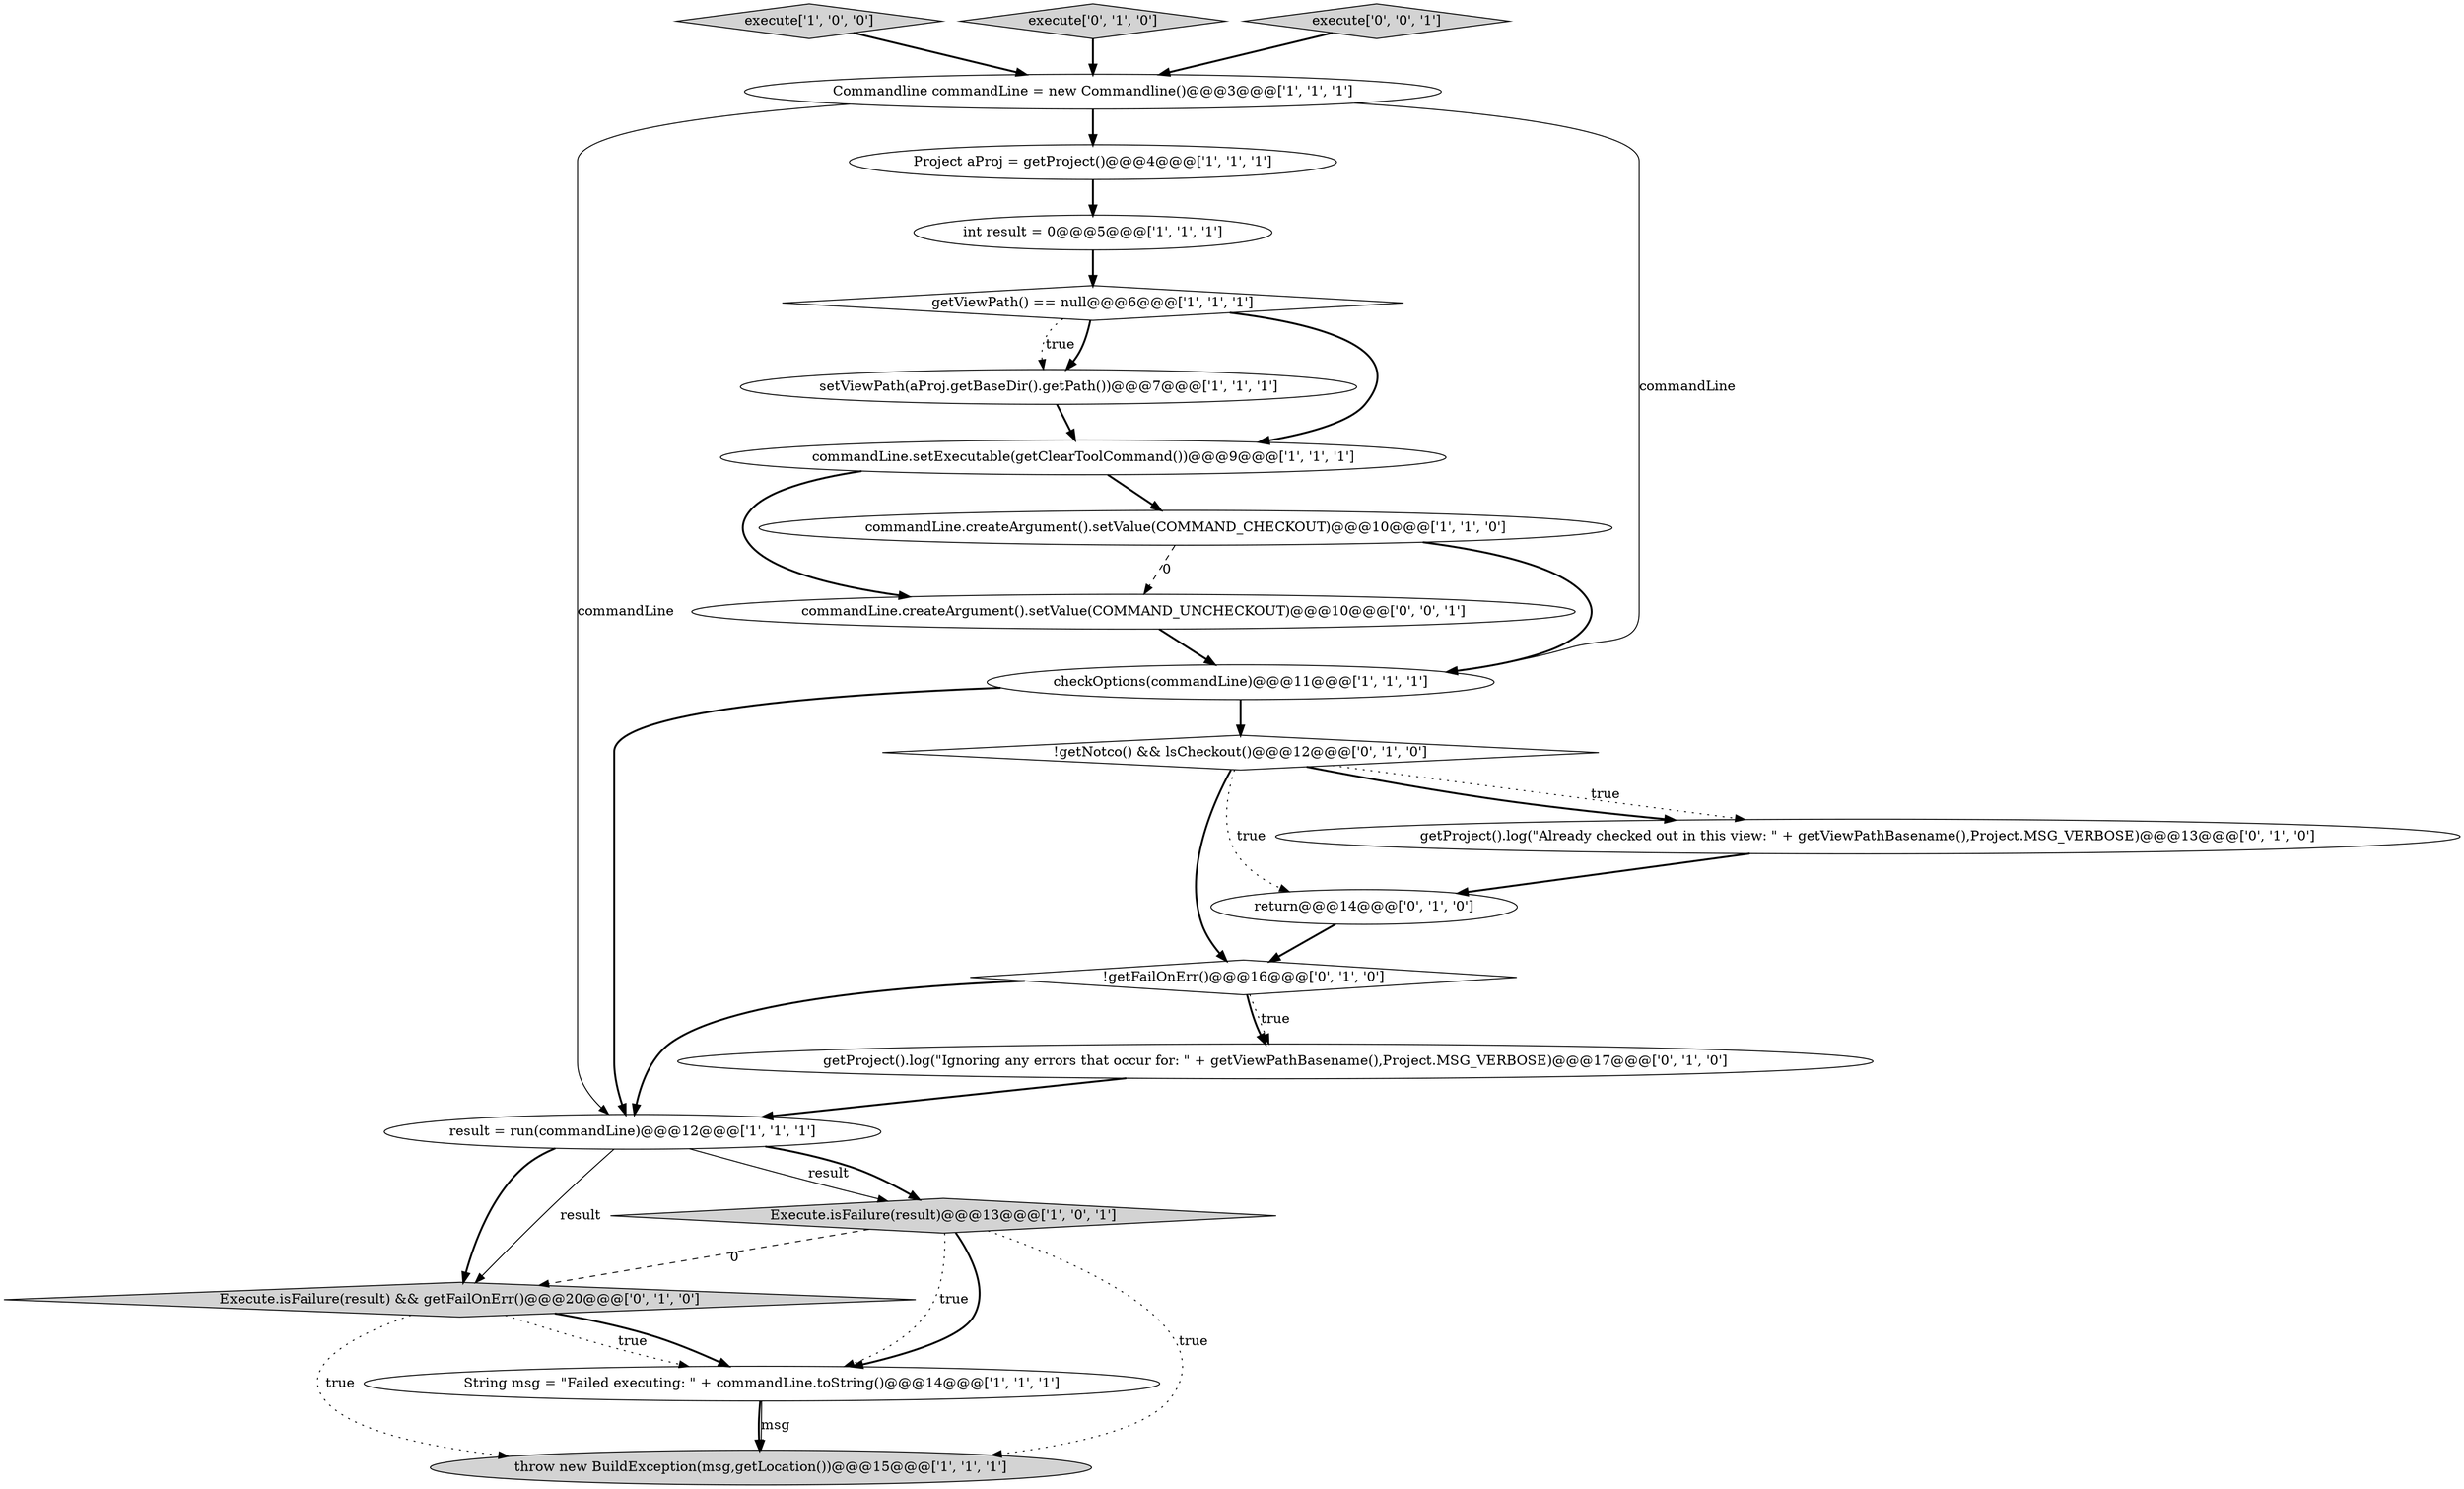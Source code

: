 digraph {
18 [style = filled, label = "Execute.isFailure(result) && getFailOnErr()@@@20@@@['0', '1', '0']", fillcolor = lightgray, shape = diamond image = "AAA1AAABBB2BBB"];
12 [style = filled, label = "String msg = \"Failed executing: \" + commandLine.toString()@@@14@@@['1', '1', '1']", fillcolor = white, shape = ellipse image = "AAA0AAABBB1BBB"];
6 [style = filled, label = "execute['1', '0', '0']", fillcolor = lightgray, shape = diamond image = "AAA0AAABBB1BBB"];
2 [style = filled, label = "Commandline commandLine = new Commandline()@@@3@@@['1', '1', '1']", fillcolor = white, shape = ellipse image = "AAA0AAABBB1BBB"];
16 [style = filled, label = "execute['0', '1', '0']", fillcolor = lightgray, shape = diamond image = "AAA0AAABBB2BBB"];
19 [style = filled, label = "getProject().log(\"Ignoring any errors that occur for: \" + getViewPathBasename(),Project.MSG_VERBOSE)@@@17@@@['0', '1', '0']", fillcolor = white, shape = ellipse image = "AAA1AAABBB2BBB"];
3 [style = filled, label = "checkOptions(commandLine)@@@11@@@['1', '1', '1']", fillcolor = white, shape = ellipse image = "AAA0AAABBB1BBB"];
11 [style = filled, label = "setViewPath(aProj.getBaseDir().getPath())@@@7@@@['1', '1', '1']", fillcolor = white, shape = ellipse image = "AAA0AAABBB1BBB"];
4 [style = filled, label = "Project aProj = getProject()@@@4@@@['1', '1', '1']", fillcolor = white, shape = ellipse image = "AAA0AAABBB1BBB"];
21 [style = filled, label = "execute['0', '0', '1']", fillcolor = lightgray, shape = diamond image = "AAA0AAABBB3BBB"];
5 [style = filled, label = "throw new BuildException(msg,getLocation())@@@15@@@['1', '1', '1']", fillcolor = lightgray, shape = ellipse image = "AAA0AAABBB1BBB"];
17 [style = filled, label = "!getFailOnErr()@@@16@@@['0', '1', '0']", fillcolor = white, shape = diamond image = "AAA1AAABBB2BBB"];
0 [style = filled, label = "commandLine.setExecutable(getClearToolCommand())@@@9@@@['1', '1', '1']", fillcolor = white, shape = ellipse image = "AAA0AAABBB1BBB"];
20 [style = filled, label = "commandLine.createArgument().setValue(COMMAND_UNCHECKOUT)@@@10@@@['0', '0', '1']", fillcolor = white, shape = ellipse image = "AAA0AAABBB3BBB"];
8 [style = filled, label = "commandLine.createArgument().setValue(COMMAND_CHECKOUT)@@@10@@@['1', '1', '0']", fillcolor = white, shape = ellipse image = "AAA0AAABBB1BBB"];
10 [style = filled, label = "getViewPath() == null@@@6@@@['1', '1', '1']", fillcolor = white, shape = diamond image = "AAA0AAABBB1BBB"];
9 [style = filled, label = "Execute.isFailure(result)@@@13@@@['1', '0', '1']", fillcolor = lightgray, shape = diamond image = "AAA0AAABBB1BBB"];
14 [style = filled, label = "return@@@14@@@['0', '1', '0']", fillcolor = white, shape = ellipse image = "AAA1AAABBB2BBB"];
1 [style = filled, label = "int result = 0@@@5@@@['1', '1', '1']", fillcolor = white, shape = ellipse image = "AAA0AAABBB1BBB"];
15 [style = filled, label = "!getNotco() && lsCheckout()@@@12@@@['0', '1', '0']", fillcolor = white, shape = diamond image = "AAA1AAABBB2BBB"];
13 [style = filled, label = "getProject().log(\"Already checked out in this view: \" + getViewPathBasename(),Project.MSG_VERBOSE)@@@13@@@['0', '1', '0']", fillcolor = white, shape = ellipse image = "AAA1AAABBB2BBB"];
7 [style = filled, label = "result = run(commandLine)@@@12@@@['1', '1', '1']", fillcolor = white, shape = ellipse image = "AAA0AAABBB1BBB"];
17->19 [style = dotted, label="true"];
9->18 [style = dashed, label="0"];
14->17 [style = bold, label=""];
20->3 [style = bold, label=""];
2->4 [style = bold, label=""];
1->10 [style = bold, label=""];
15->13 [style = dotted, label="true"];
9->5 [style = dotted, label="true"];
7->9 [style = solid, label="result"];
18->5 [style = dotted, label="true"];
7->9 [style = bold, label=""];
7->18 [style = bold, label=""];
17->19 [style = bold, label=""];
11->0 [style = bold, label=""];
12->5 [style = solid, label="msg"];
10->11 [style = bold, label=""];
0->8 [style = bold, label=""];
3->7 [style = bold, label=""];
18->12 [style = dotted, label="true"];
8->3 [style = bold, label=""];
6->2 [style = bold, label=""];
4->1 [style = bold, label=""];
21->2 [style = bold, label=""];
8->20 [style = dashed, label="0"];
16->2 [style = bold, label=""];
2->3 [style = solid, label="commandLine"];
0->20 [style = bold, label=""];
12->5 [style = bold, label=""];
15->13 [style = bold, label=""];
3->15 [style = bold, label=""];
2->7 [style = solid, label="commandLine"];
18->12 [style = bold, label=""];
19->7 [style = bold, label=""];
17->7 [style = bold, label=""];
7->18 [style = solid, label="result"];
13->14 [style = bold, label=""];
10->11 [style = dotted, label="true"];
9->12 [style = dotted, label="true"];
15->14 [style = dotted, label="true"];
10->0 [style = bold, label=""];
9->12 [style = bold, label=""];
15->17 [style = bold, label=""];
}

